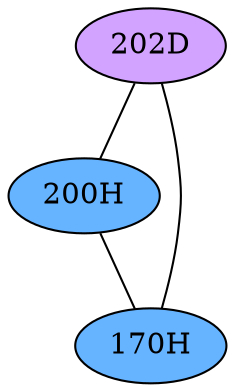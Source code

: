 // The Round Table
graph {
	"202D" [fillcolor="#D3A4FF" style=radial]
	"200H" [fillcolor="#66B3FF" style=radial]
	"202D" -- "200H" [penwidth=1]
	"202D" [fillcolor="#D3A4FF" style=radial]
	"170H" [fillcolor="#66B3FF" style=radial]
	"202D" -- "170H" [penwidth=1]
	"200H" [fillcolor="#66B3FF" style=radial]
	"170H" [fillcolor="#66B3FF" style=radial]
	"200H" -- "170H" [penwidth=1]
}
